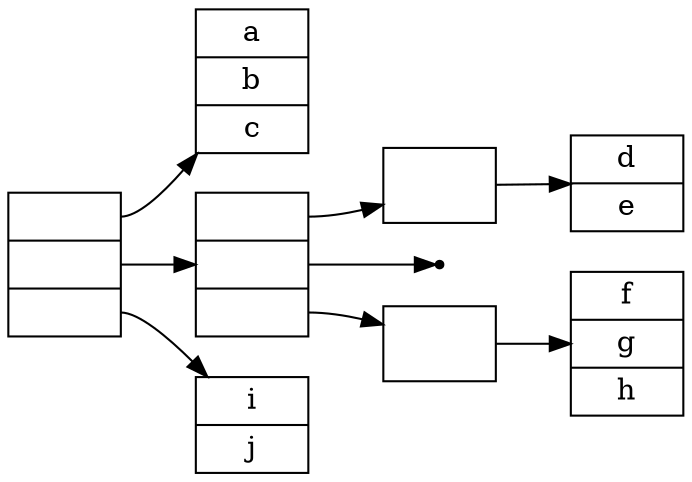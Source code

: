 digraph fingertree {
    rankdir = "LR"
    root [
        label = "<left> | <tree> | <right>"
        shape = "record"
    ]
    leftspine [
        label = "a | b | c"
        shape = "record"
    ]
    rightspine [
        label = "i | j"
        shape = "record"
    ]
    innertree [
        label = "<left> | <tree> | <right>"
        shape = "record"
    ]
    innerleftinterm [
        label = "<f0>"
        shape = "record"
    ]
    innerleft [
        label = "d | e"
        shape = "record"
    ]
    innerrightinterm [
        label = "<f0>"
        shape = "record"
    ]
    innerright [
        label = "f | g | h"
        shape = "record"
    ]
    nil [
        fillcolor = "black"
        style = "filled"
        shape = "point"
    ]
    root:left -> leftspine;
    root:right -> rightspine;
    root:tree -> innertree;
    innertree:left -> innerleftinterm;
    innertree:right -> innerrightinterm;
    innerleftinterm:f0 -> innerleft;
    innerrightinterm:f0 -> innerright;
    innertree:tree -> nil;
}
